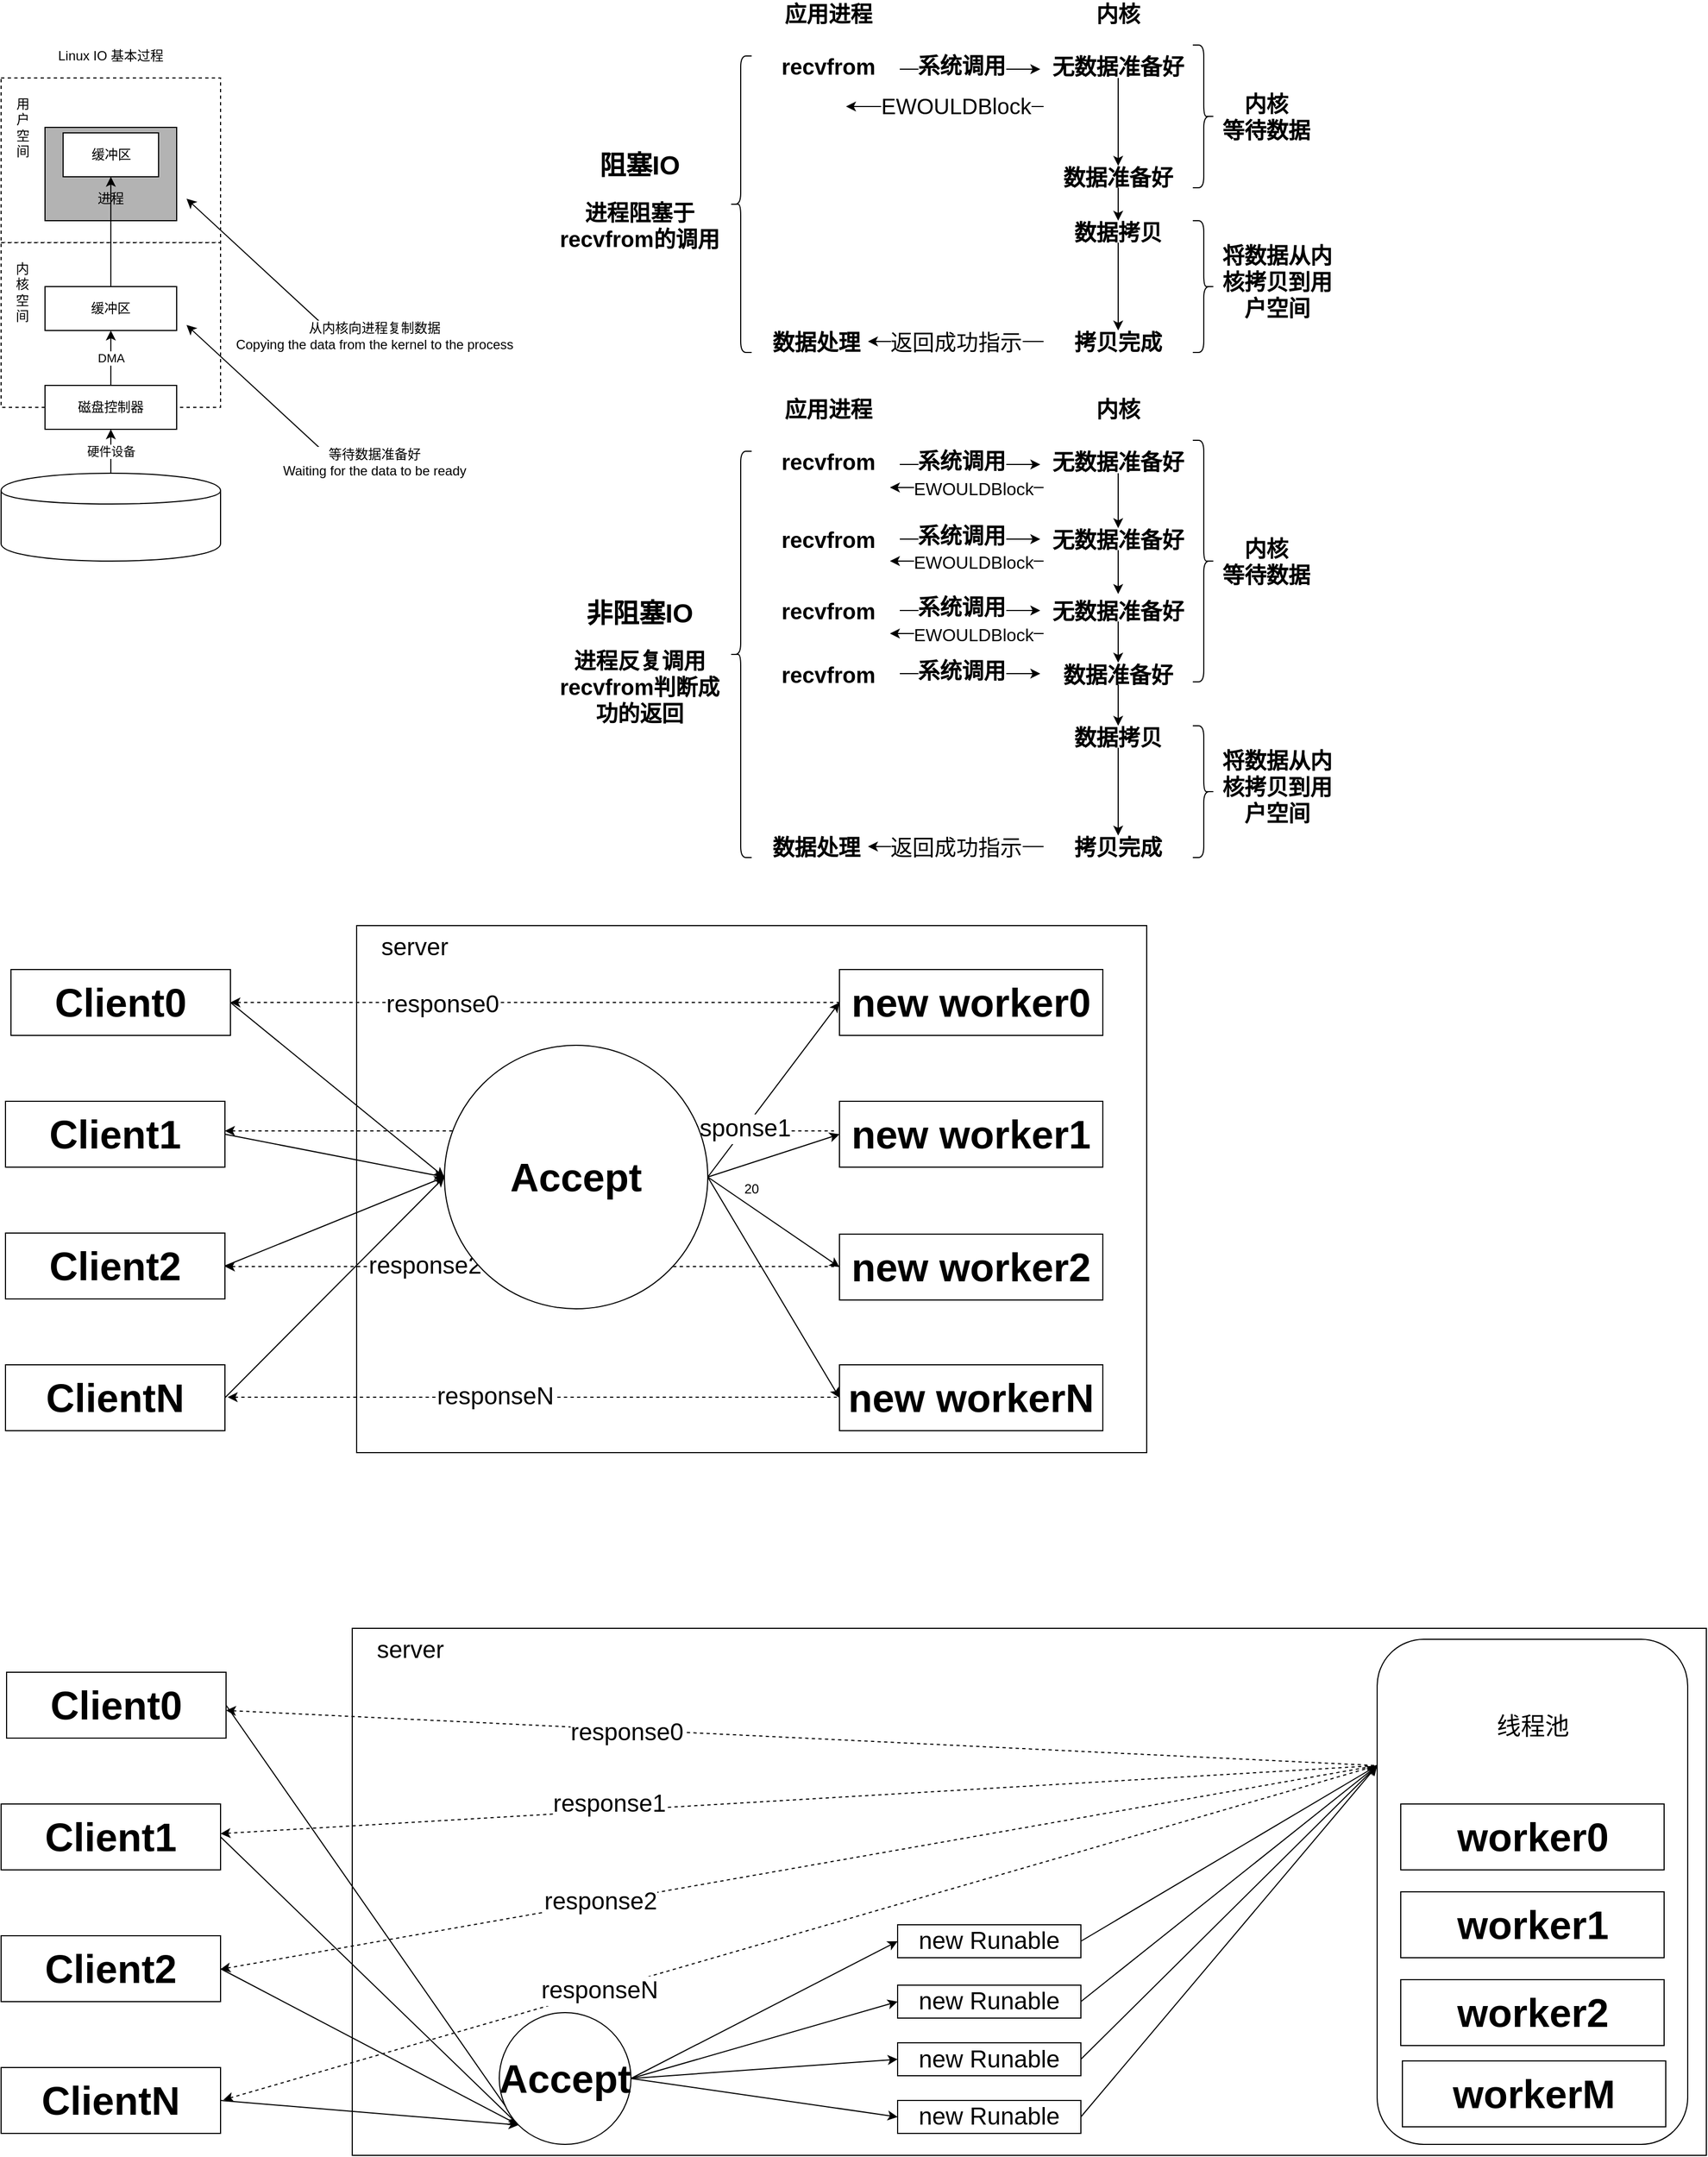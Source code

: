 <mxfile version="10.7.1" type="device"><diagram id="8HdPPavlg0hs8LvCiRic" name="Page-1"><mxGraphModel dx="1394" dy="825" grid="1" gridSize="10" guides="1" tooltips="1" connect="1" arrows="1" fold="1" page="1" pageScale="1" pageWidth="827" pageHeight="1169" math="0" shadow="0"><root><mxCell id="0"/><mxCell id="1" parent="0"/><mxCell id="49r0CECSuXp76zhXR61v-33" value="" style="rounded=0;whiteSpace=wrap;html=1;" parent="1" vertex="1"><mxGeometry x="360" y="1482" width="1234" height="480" as="geometry"/></mxCell><mxCell id="49r0CECSuXp76zhXR61v-57" value="" style="endArrow=none;html=1;fontSize=36;entryX=0;entryY=0.25;entryDx=0;entryDy=0;dashed=1;startArrow=classic;startFill=1;" parent="1" target="49r0CECSuXp76zhXR61v-60" edge="1"><mxGeometry width="50" height="50" relative="1" as="geometry"><mxPoint x="242.5" y="1911.5" as="sourcePoint"/><mxPoint x="797.5" y="1911.5" as="targetPoint"/></mxGeometry></mxCell><mxCell id="49r0CECSuXp76zhXR61v-58" value="responseN" style="text;html=1;resizable=0;points=[];align=center;verticalAlign=middle;labelBackgroundColor=#ffffff;fontSize=22;" parent="49r0CECSuXp76zhXR61v-57" vertex="1" connectable="0"><mxGeometry x="-0.122" y="2" relative="1" as="geometry"><mxPoint x="-119" y="36" as="offset"/></mxGeometry></mxCell><mxCell id="49r0CECSuXp76zhXR61v-60" value="" style="rounded=1;whiteSpace=wrap;html=1;fontSize=22;" parent="1" vertex="1"><mxGeometry x="1294" y="1492" width="283" height="460" as="geometry"/></mxCell><mxCell id="49r0CECSuXp76zhXR61v-6" value="20" style="rounded=0;whiteSpace=wrap;html=1;" parent="1" vertex="1"><mxGeometry x="364" y="842" width="720" height="480" as="geometry"/></mxCell><mxCell id="49r0CECSuXp76zhXR61v-26" value="" style="endArrow=none;html=1;fontSize=36;entryX=0;entryY=0.5;entryDx=0;entryDy=0;dashed=1;startArrow=classic;startFill=1;" parent="1" edge="1"><mxGeometry width="50" height="50" relative="1" as="geometry"><mxPoint x="244" y="1152.5" as="sourcePoint"/><mxPoint x="799" y="1152.5" as="targetPoint"/></mxGeometry></mxCell><mxCell id="49r0CECSuXp76zhXR61v-29" value="response2" style="text;html=1;resizable=0;points=[];align=center;verticalAlign=middle;labelBackgroundColor=#ffffff;fontSize=22;" parent="49r0CECSuXp76zhXR61v-26" vertex="1" connectable="0"><mxGeometry x="-0.344" y="2" relative="1" as="geometry"><mxPoint y="1" as="offset"/></mxGeometry></mxCell><mxCell id="49r0CECSuXp76zhXR61v-1" value="Client0" style="rounded=0;whiteSpace=wrap;html=1;fontSize=36;fontStyle=1" parent="1" vertex="1"><mxGeometry x="49" y="882" width="200" height="60" as="geometry"/></mxCell><mxCell id="49r0CECSuXp76zhXR61v-3" value="&lt;span style=&quot;font-size: 36px;&quot;&gt;Client1&lt;/span&gt;" style="rounded=0;whiteSpace=wrap;html=1;fontSize=36;fontStyle=1" parent="1" vertex="1"><mxGeometry x="44" y="1002" width="200" height="60" as="geometry"/></mxCell><mxCell id="49r0CECSuXp76zhXR61v-4" value="&lt;span style=&quot;font-size: 36px;&quot;&gt;Client2&lt;/span&gt;" style="rounded=0;whiteSpace=wrap;html=1;fontSize=36;fontStyle=1" parent="1" vertex="1"><mxGeometry x="44" y="1122" width="200" height="60" as="geometry"/></mxCell><mxCell id="49r0CECSuXp76zhXR61v-5" value="&lt;span style=&quot;font-size: 36px&quot;&gt;ClientN&lt;/span&gt;" style="rounded=0;whiteSpace=wrap;html=1;fontSize=36;fontStyle=1" parent="1" vertex="1"><mxGeometry x="44" y="1242" width="200" height="60" as="geometry"/></mxCell><mxCell id="49r0CECSuXp76zhXR61v-8" value="new worker0" style="rounded=0;whiteSpace=wrap;html=1;fontSize=36;fontStyle=1" parent="1" vertex="1"><mxGeometry x="804" y="882" width="240" height="60" as="geometry"/></mxCell><mxCell id="49r0CECSuXp76zhXR61v-12" value="" style="endArrow=classic;html=1;exitX=1;exitY=0.5;exitDx=0;exitDy=0;entryX=0;entryY=0.5;entryDx=0;entryDy=0;" parent="1" source="49r0CECSuXp76zhXR61v-1" target="49r0CECSuXp76zhXR61v-7" edge="1"><mxGeometry width="50" height="50" relative="1" as="geometry"><mxPoint x="214" y="967" as="sourcePoint"/><mxPoint x="313" y="1057" as="targetPoint"/></mxGeometry></mxCell><mxCell id="49r0CECSuXp76zhXR61v-13" value="" style="endArrow=classic;html=1;exitX=1;exitY=0.5;exitDx=0;exitDy=0;entryX=0;entryY=0.5;entryDx=0;entryDy=0;" parent="1" source="49r0CECSuXp76zhXR61v-3" target="49r0CECSuXp76zhXR61v-7" edge="1"><mxGeometry width="50" height="50" relative="1" as="geometry"><mxPoint x="174" y="977" as="sourcePoint"/><mxPoint x="323" y="1067" as="targetPoint"/></mxGeometry></mxCell><mxCell id="49r0CECSuXp76zhXR61v-14" value="" style="endArrow=classic;html=1;exitX=1;exitY=0.5;exitDx=0;exitDy=0;exitPerimeter=0;entryX=0;entryY=0.5;entryDx=0;entryDy=0;" parent="1" source="49r0CECSuXp76zhXR61v-4" target="49r0CECSuXp76zhXR61v-7" edge="1"><mxGeometry width="50" height="50" relative="1" as="geometry"><mxPoint x="184" y="1037" as="sourcePoint"/><mxPoint x="314" y="1057" as="targetPoint"/></mxGeometry></mxCell><mxCell id="49r0CECSuXp76zhXR61v-15" value="" style="endArrow=classic;html=1;exitX=1;exitY=0.5;exitDx=0;exitDy=0;entryX=0;entryY=0.5;entryDx=0;entryDy=0;" parent="1" source="49r0CECSuXp76zhXR61v-5" target="49r0CECSuXp76zhXR61v-7" edge="1"><mxGeometry width="50" height="50" relative="1" as="geometry"><mxPoint x="194" y="1097" as="sourcePoint"/><mxPoint x="324" y="1074" as="targetPoint"/></mxGeometry></mxCell><mxCell id="49r0CECSuXp76zhXR61v-16" value="new worker1" style="rounded=0;whiteSpace=wrap;html=1;fontSize=36;fontStyle=1" parent="1" vertex="1"><mxGeometry x="804" y="1002" width="240" height="60" as="geometry"/></mxCell><mxCell id="49r0CECSuXp76zhXR61v-17" value="new worker2" style="rounded=0;whiteSpace=wrap;html=1;fontSize=36;fontStyle=1" parent="1" vertex="1"><mxGeometry x="804" y="1123" width="240" height="60" as="geometry"/></mxCell><mxCell id="49r0CECSuXp76zhXR61v-18" value="new workerN" style="rounded=0;whiteSpace=wrap;html=1;fontSize=36;fontStyle=1" parent="1" vertex="1"><mxGeometry x="804" y="1242" width="240" height="60" as="geometry"/></mxCell><mxCell id="49r0CECSuXp76zhXR61v-19" value="" style="endArrow=classic;html=1;exitX=1;exitY=0.5;exitDx=0;exitDy=0;entryX=0;entryY=0.5;entryDx=0;entryDy=0;" parent="1" source="49r0CECSuXp76zhXR61v-7" target="49r0CECSuXp76zhXR61v-8" edge="1"><mxGeometry width="50" height="50" relative="1" as="geometry"><mxPoint x="259" y="922" as="sourcePoint"/><mxPoint x="454" y="1081" as="targetPoint"/></mxGeometry></mxCell><mxCell id="49r0CECSuXp76zhXR61v-20" value="" style="endArrow=classic;html=1;exitX=1;exitY=0.5;exitDx=0;exitDy=0;entryX=0;entryY=0.5;entryDx=0;entryDy=0;" parent="1" source="49r0CECSuXp76zhXR61v-7" target="49r0CECSuXp76zhXR61v-16" edge="1"><mxGeometry width="50" height="50" relative="1" as="geometry"><mxPoint x="694" y="1081" as="sourcePoint"/><mxPoint x="814" y="922" as="targetPoint"/></mxGeometry></mxCell><mxCell id="49r0CECSuXp76zhXR61v-21" value="" style="endArrow=classic;html=1;exitX=1;exitY=0.5;exitDx=0;exitDy=0;entryX=0;entryY=0.5;entryDx=0;entryDy=0;" parent="1" source="49r0CECSuXp76zhXR61v-7" target="49r0CECSuXp76zhXR61v-17" edge="1"><mxGeometry width="50" height="50" relative="1" as="geometry"><mxPoint x="694" y="1081" as="sourcePoint"/><mxPoint x="814" y="1017" as="targetPoint"/></mxGeometry></mxCell><mxCell id="49r0CECSuXp76zhXR61v-22" value="" style="endArrow=classic;html=1;entryX=0;entryY=0.5;entryDx=0;entryDy=0;" parent="1" target="49r0CECSuXp76zhXR61v-18" edge="1"><mxGeometry width="50" height="50" relative="1" as="geometry"><mxPoint x="684" y="1071" as="sourcePoint"/><mxPoint x="814" y="1127" as="targetPoint"/></mxGeometry></mxCell><mxCell id="49r0CECSuXp76zhXR61v-24" value="" style="endArrow=none;html=1;fontSize=36;entryX=0;entryY=0.5;entryDx=0;entryDy=0;dashed=1;startArrow=classic;startFill=1;" parent="1" source="49r0CECSuXp76zhXR61v-1" target="49r0CECSuXp76zhXR61v-8" edge="1"><mxGeometry width="50" height="50" relative="1" as="geometry"><mxPoint x="494" y="912" as="sourcePoint"/><mxPoint x="544" y="862" as="targetPoint"/></mxGeometry></mxCell><mxCell id="49r0CECSuXp76zhXR61v-31" value="response0&lt;br&gt;" style="text;html=1;resizable=0;points=[];align=center;verticalAlign=middle;labelBackgroundColor=#ffffff;fontSize=22;" parent="49r0CECSuXp76zhXR61v-24" vertex="1" connectable="0"><mxGeometry x="-0.304" y="-2" relative="1" as="geometry"><mxPoint as="offset"/></mxGeometry></mxCell><mxCell id="49r0CECSuXp76zhXR61v-25" value="" style="endArrow=none;html=1;fontSize=36;entryX=0;entryY=0.5;entryDx=0;entryDy=0;dashed=1;startArrow=classic;startFill=1;" parent="1" edge="1"><mxGeometry width="50" height="50" relative="1" as="geometry"><mxPoint x="244" y="1029" as="sourcePoint"/><mxPoint x="799" y="1029" as="targetPoint"/></mxGeometry></mxCell><mxCell id="49r0CECSuXp76zhXR61v-30" value="response1" style="text;html=1;resizable=0;points=[];align=center;verticalAlign=middle;labelBackgroundColor=#ffffff;fontSize=22;" parent="49r0CECSuXp76zhXR61v-25" vertex="1" connectable="0"><mxGeometry x="0.672" y="2" relative="1" as="geometry"><mxPoint as="offset"/></mxGeometry></mxCell><mxCell id="49r0CECSuXp76zhXR61v-7" value="Accept" style="ellipse;whiteSpace=wrap;html=1;aspect=fixed;fontSize=36;fontStyle=1" parent="1" vertex="1"><mxGeometry x="444" y="951" width="240" height="240" as="geometry"/></mxCell><mxCell id="49r0CECSuXp76zhXR61v-27" value="" style="endArrow=none;html=1;fontSize=36;entryX=0;entryY=0.5;entryDx=0;entryDy=0;dashed=1;startArrow=classic;startFill=1;" parent="1" edge="1"><mxGeometry width="50" height="50" relative="1" as="geometry"><mxPoint x="246.5" y="1271.5" as="sourcePoint"/><mxPoint x="801.5" y="1271.5" as="targetPoint"/></mxGeometry></mxCell><mxCell id="49r0CECSuXp76zhXR61v-28" value="responseN" style="text;html=1;resizable=0;points=[];align=center;verticalAlign=middle;labelBackgroundColor=#ffffff;fontSize=22;" parent="49r0CECSuXp76zhXR61v-27" vertex="1" connectable="0"><mxGeometry x="-0.122" y="2" relative="1" as="geometry"><mxPoint y="1" as="offset"/></mxGeometry></mxCell><mxCell id="49r0CECSuXp76zhXR61v-32" value="server" style="text;html=1;strokeColor=none;fillColor=none;align=center;verticalAlign=middle;whiteSpace=wrap;rounded=0;fontSize=22;" parent="1" vertex="1"><mxGeometry x="367" y="852" width="100" height="20" as="geometry"/></mxCell><mxCell id="49r0CECSuXp76zhXR61v-34" value="" style="endArrow=none;html=1;fontSize=36;entryX=0;entryY=0.25;entryDx=0;entryDy=0;dashed=1;startArrow=classic;startFill=1;" parent="1" target="49r0CECSuXp76zhXR61v-60" edge="1"><mxGeometry width="50" height="50" relative="1" as="geometry"><mxPoint x="240" y="1792.5" as="sourcePoint"/><mxPoint x="795" y="1792.5" as="targetPoint"/></mxGeometry></mxCell><mxCell id="49r0CECSuXp76zhXR61v-35" value="response2" style="text;html=1;resizable=0;points=[];align=center;verticalAlign=middle;labelBackgroundColor=#ffffff;fontSize=22;" parent="49r0CECSuXp76zhXR61v-34" vertex="1" connectable="0"><mxGeometry x="-0.344" y="2" relative="1" as="geometry"><mxPoint y="1" as="offset"/></mxGeometry></mxCell><mxCell id="49r0CECSuXp76zhXR61v-36" value="Client0" style="rounded=0;whiteSpace=wrap;html=1;fontSize=36;fontStyle=1" parent="1" vertex="1"><mxGeometry x="45" y="1522" width="200" height="60" as="geometry"/></mxCell><mxCell id="49r0CECSuXp76zhXR61v-37" value="&lt;span style=&quot;font-size: 36px;&quot;&gt;Client1&lt;/span&gt;" style="rounded=0;whiteSpace=wrap;html=1;fontSize=36;fontStyle=1" parent="1" vertex="1"><mxGeometry x="40" y="1642" width="200" height="60" as="geometry"/></mxCell><mxCell id="49r0CECSuXp76zhXR61v-38" value="&lt;span style=&quot;font-size: 36px;&quot;&gt;Client2&lt;/span&gt;" style="rounded=0;whiteSpace=wrap;html=1;fontSize=36;fontStyle=1" parent="1" vertex="1"><mxGeometry x="40" y="1762" width="200" height="60" as="geometry"/></mxCell><mxCell id="49r0CECSuXp76zhXR61v-39" value="&lt;span style=&quot;font-size: 36px&quot;&gt;ClientN&lt;/span&gt;" style="rounded=0;whiteSpace=wrap;html=1;fontSize=36;fontStyle=1" parent="1" vertex="1"><mxGeometry x="40" y="1882" width="200" height="60" as="geometry"/></mxCell><mxCell id="49r0CECSuXp76zhXR61v-40" value="worker0" style="rounded=0;whiteSpace=wrap;html=1;fontSize=36;fontStyle=1" parent="1" vertex="1"><mxGeometry x="1315.5" y="1642" width="240" height="60" as="geometry"/></mxCell><mxCell id="49r0CECSuXp76zhXR61v-41" value="" style="endArrow=classic;html=1;exitX=1;exitY=0.5;exitDx=0;exitDy=0;entryX=0;entryY=1;entryDx=0;entryDy=0;" parent="1" source="49r0CECSuXp76zhXR61v-36" target="49r0CECSuXp76zhXR61v-56" edge="1"><mxGeometry width="50" height="50" relative="1" as="geometry"><mxPoint x="210" y="1607" as="sourcePoint"/><mxPoint x="309" y="1697" as="targetPoint"/></mxGeometry></mxCell><mxCell id="49r0CECSuXp76zhXR61v-42" value="" style="endArrow=classic;html=1;exitX=1;exitY=0.5;exitDx=0;exitDy=0;entryX=0;entryY=1;entryDx=0;entryDy=0;" parent="1" source="49r0CECSuXp76zhXR61v-37" target="49r0CECSuXp76zhXR61v-56" edge="1"><mxGeometry width="50" height="50" relative="1" as="geometry"><mxPoint x="170" y="1617" as="sourcePoint"/><mxPoint x="319" y="1707" as="targetPoint"/></mxGeometry></mxCell><mxCell id="49r0CECSuXp76zhXR61v-43" value="" style="endArrow=classic;html=1;exitX=1;exitY=0.5;exitDx=0;exitDy=0;exitPerimeter=0;entryX=0;entryY=1;entryDx=0;entryDy=0;" parent="1" source="49r0CECSuXp76zhXR61v-38" target="49r0CECSuXp76zhXR61v-56" edge="1"><mxGeometry width="50" height="50" relative="1" as="geometry"><mxPoint x="180" y="1677" as="sourcePoint"/><mxPoint x="310" y="1697" as="targetPoint"/></mxGeometry></mxCell><mxCell id="49r0CECSuXp76zhXR61v-44" value="" style="endArrow=classic;html=1;exitX=1;exitY=0.5;exitDx=0;exitDy=0;entryX=0;entryY=1;entryDx=0;entryDy=0;" parent="1" source="49r0CECSuXp76zhXR61v-39" target="49r0CECSuXp76zhXR61v-56" edge="1"><mxGeometry width="50" height="50" relative="1" as="geometry"><mxPoint x="190" y="1737" as="sourcePoint"/><mxPoint x="320" y="1714" as="targetPoint"/></mxGeometry></mxCell><mxCell id="49r0CECSuXp76zhXR61v-45" value="worker1" style="rounded=0;whiteSpace=wrap;html=1;fontSize=36;fontStyle=1" parent="1" vertex="1"><mxGeometry x="1315.5" y="1722" width="240" height="60" as="geometry"/></mxCell><mxCell id="49r0CECSuXp76zhXR61v-46" value="worker2" style="rounded=0;whiteSpace=wrap;html=1;fontSize=36;fontStyle=1" parent="1" vertex="1"><mxGeometry x="1315.5" y="1802" width="240" height="60" as="geometry"/></mxCell><mxCell id="49r0CECSuXp76zhXR61v-47" value="workerM" style="rounded=0;whiteSpace=wrap;html=1;fontSize=36;fontStyle=1" parent="1" vertex="1"><mxGeometry x="1317" y="1876" width="240" height="60" as="geometry"/></mxCell><mxCell id="49r0CECSuXp76zhXR61v-48" value="" style="endArrow=classic;html=1;exitX=1;exitY=0.5;exitDx=0;exitDy=0;entryX=0;entryY=0.5;entryDx=0;entryDy=0;" parent="1" source="49r0CECSuXp76zhXR61v-56" target="49r0CECSuXp76zhXR61v-61" edge="1"><mxGeometry width="50" height="50" relative="1" as="geometry"><mxPoint x="255" y="1562" as="sourcePoint"/><mxPoint x="854" y="1772" as="targetPoint"/></mxGeometry></mxCell><mxCell id="49r0CECSuXp76zhXR61v-49" value="" style="endArrow=classic;html=1;exitX=1;exitY=0.5;exitDx=0;exitDy=0;entryX=0;entryY=0.5;entryDx=0;entryDy=0;" parent="1" source="49r0CECSuXp76zhXR61v-56" target="49r0CECSuXp76zhXR61v-62" edge="1"><mxGeometry width="50" height="50" relative="1" as="geometry"><mxPoint x="690" y="1721" as="sourcePoint"/><mxPoint x="854" y="1822" as="targetPoint"/></mxGeometry></mxCell><mxCell id="49r0CECSuXp76zhXR61v-50" value="" style="endArrow=classic;html=1;exitX=1;exitY=0.5;exitDx=0;exitDy=0;entryX=0;entryY=0.5;entryDx=0;entryDy=0;" parent="1" source="49r0CECSuXp76zhXR61v-56" target="49r0CECSuXp76zhXR61v-63" edge="1"><mxGeometry width="50" height="50" relative="1" as="geometry"><mxPoint x="690" y="1721" as="sourcePoint"/><mxPoint x="810" y="1657" as="targetPoint"/></mxGeometry></mxCell><mxCell id="49r0CECSuXp76zhXR61v-51" value="" style="endArrow=classic;html=1;entryX=0;entryY=0.5;entryDx=0;entryDy=0;exitX=1;exitY=0.5;exitDx=0;exitDy=0;" parent="1" source="49r0CECSuXp76zhXR61v-56" target="49r0CECSuXp76zhXR61v-64" edge="1"><mxGeometry width="50" height="50" relative="1" as="geometry"><mxPoint x="680" y="1711" as="sourcePoint"/><mxPoint x="810" y="1767" as="targetPoint"/></mxGeometry></mxCell><mxCell id="49r0CECSuXp76zhXR61v-52" value="" style="endArrow=none;html=1;fontSize=36;entryX=0;entryY=0.25;entryDx=0;entryDy=0;dashed=1;startArrow=classic;startFill=1;" parent="1" source="49r0CECSuXp76zhXR61v-36" target="49r0CECSuXp76zhXR61v-60" edge="1"><mxGeometry width="50" height="50" relative="1" as="geometry"><mxPoint x="490" y="1552" as="sourcePoint"/><mxPoint x="540" y="1502" as="targetPoint"/></mxGeometry></mxCell><mxCell id="49r0CECSuXp76zhXR61v-53" value="response0&lt;br&gt;" style="text;html=1;resizable=0;points=[];align=center;verticalAlign=middle;labelBackgroundColor=#ffffff;fontSize=22;" parent="49r0CECSuXp76zhXR61v-52" vertex="1" connectable="0"><mxGeometry x="-0.304" y="-2" relative="1" as="geometry"><mxPoint as="offset"/></mxGeometry></mxCell><mxCell id="49r0CECSuXp76zhXR61v-54" value="" style="endArrow=none;html=1;fontSize=36;entryX=0;entryY=0.25;entryDx=0;entryDy=0;dashed=1;startArrow=classic;startFill=1;" parent="1" target="49r0CECSuXp76zhXR61v-60" edge="1"><mxGeometry width="50" height="50" relative="1" as="geometry"><mxPoint x="240" y="1669" as="sourcePoint"/><mxPoint x="795" y="1669" as="targetPoint"/></mxGeometry></mxCell><mxCell id="49r0CECSuXp76zhXR61v-55" value="response1" style="text;html=1;resizable=0;points=[];align=center;verticalAlign=middle;labelBackgroundColor=#ffffff;fontSize=22;" parent="49r0CECSuXp76zhXR61v-54" vertex="1" connectable="0"><mxGeometry x="0.672" y="2" relative="1" as="geometry"><mxPoint x="-527.5" y="27" as="offset"/></mxGeometry></mxCell><mxCell id="49r0CECSuXp76zhXR61v-56" value="Accept" style="ellipse;whiteSpace=wrap;html=1;aspect=fixed;fontSize=36;fontStyle=1" parent="1" vertex="1"><mxGeometry x="494" y="1832" width="120" height="120" as="geometry"/></mxCell><mxCell id="49r0CECSuXp76zhXR61v-59" value="server" style="text;html=1;strokeColor=none;fillColor=none;align=center;verticalAlign=middle;whiteSpace=wrap;rounded=0;fontSize=22;" parent="1" vertex="1"><mxGeometry x="363" y="1492" width="100" height="20" as="geometry"/></mxCell><mxCell id="49r0CECSuXp76zhXR61v-61" value="new Runable" style="rounded=0;whiteSpace=wrap;html=1;fontSize=22;" parent="1" vertex="1"><mxGeometry x="857" y="1752" width="167" height="30" as="geometry"/></mxCell><mxCell id="49r0CECSuXp76zhXR61v-62" value="new Runable" style="rounded=0;whiteSpace=wrap;html=1;fontSize=22;" parent="1" vertex="1"><mxGeometry x="857" y="1807" width="167" height="30" as="geometry"/></mxCell><mxCell id="49r0CECSuXp76zhXR61v-63" value="new Runable" style="rounded=0;whiteSpace=wrap;html=1;fontSize=22;" parent="1" vertex="1"><mxGeometry x="857" y="1859.5" width="167" height="30" as="geometry"/></mxCell><mxCell id="49r0CECSuXp76zhXR61v-64" value="new Runable" style="rounded=0;whiteSpace=wrap;html=1;fontSize=22;" parent="1" vertex="1"><mxGeometry x="857" y="1912" width="167" height="30" as="geometry"/></mxCell><mxCell id="49r0CECSuXp76zhXR61v-67" value="" style="endArrow=classic;html=1;exitX=1;exitY=0.5;exitDx=0;exitDy=0;entryX=0;entryY=0.25;entryDx=0;entryDy=0;" parent="1" source="49r0CECSuXp76zhXR61v-61" target="49r0CECSuXp76zhXR61v-60" edge="1"><mxGeometry width="50" height="50" relative="1" as="geometry"><mxPoint x="624" y="1902" as="sourcePoint"/><mxPoint x="867" y="1777" as="targetPoint"/></mxGeometry></mxCell><mxCell id="49r0CECSuXp76zhXR61v-68" value="" style="endArrow=classic;html=1;exitX=1;exitY=0.5;exitDx=0;exitDy=0;entryX=0;entryY=0.25;entryDx=0;entryDy=0;" parent="1" source="49r0CECSuXp76zhXR61v-62" target="49r0CECSuXp76zhXR61v-60" edge="1"><mxGeometry width="50" height="50" relative="1" as="geometry"><mxPoint x="1034" y="1777" as="sourcePoint"/><mxPoint x="1304" y="1617" as="targetPoint"/></mxGeometry></mxCell><mxCell id="49r0CECSuXp76zhXR61v-69" value="" style="endArrow=classic;html=1;exitX=1;exitY=0.5;exitDx=0;exitDy=0;entryX=0;entryY=0.25;entryDx=0;entryDy=0;" parent="1" source="49r0CECSuXp76zhXR61v-63" target="49r0CECSuXp76zhXR61v-60" edge="1"><mxGeometry width="50" height="50" relative="1" as="geometry"><mxPoint x="1044" y="1787" as="sourcePoint"/><mxPoint x="1314" y="1627" as="targetPoint"/></mxGeometry></mxCell><mxCell id="49r0CECSuXp76zhXR61v-70" value="" style="endArrow=classic;html=1;exitX=1;exitY=0.5;exitDx=0;exitDy=0;entryX=0;entryY=0.25;entryDx=0;entryDy=0;" parent="1" source="49r0CECSuXp76zhXR61v-64" target="49r0CECSuXp76zhXR61v-60" edge="1"><mxGeometry width="50" height="50" relative="1" as="geometry"><mxPoint x="1054" y="1797" as="sourcePoint"/><mxPoint x="1324" y="1637" as="targetPoint"/></mxGeometry></mxCell><mxCell id="49r0CECSuXp76zhXR61v-71" value="线程池" style="text;html=1;strokeColor=none;fillColor=none;align=center;verticalAlign=middle;whiteSpace=wrap;rounded=0;fontSize=22;" parent="1" vertex="1"><mxGeometry x="1385.5" y="1562" width="100" height="20" as="geometry"/></mxCell><mxCell id="rqfeZW-91_2S5oVqUasR-24" value="" style="group" parent="1" vertex="1" connectable="0"><mxGeometry x="40" y="40" width="299" height="470" as="geometry"/></mxCell><mxCell id="rqfeZW-91_2S5oVqUasR-9" value="" style="rounded=0;whiteSpace=wrap;html=1;dashed=1;" parent="rqfeZW-91_2S5oVqUasR-24" vertex="1"><mxGeometry y="30" width="200" height="150" as="geometry"/></mxCell><mxCell id="rqfeZW-91_2S5oVqUasR-16" value="&lt;br&gt;&lt;br&gt;&lt;br&gt;进程&lt;br&gt;" style="rounded=0;whiteSpace=wrap;html=1;fillColor=#B3B3B3;" parent="rqfeZW-91_2S5oVqUasR-24" vertex="1"><mxGeometry x="40" y="75" width="120" height="85" as="geometry"/></mxCell><mxCell id="rqfeZW-91_2S5oVqUasR-2" value="" style="rounded=0;whiteSpace=wrap;html=1;dashed=1;" parent="rqfeZW-91_2S5oVqUasR-24" vertex="1"><mxGeometry y="180" width="200" height="150" as="geometry"/></mxCell><mxCell id="rqfeZW-91_2S5oVqUasR-3" value="" style="shape=cylinder;whiteSpace=wrap;html=1;boundedLbl=1;backgroundOutline=1;" parent="rqfeZW-91_2S5oVqUasR-24" vertex="1"><mxGeometry y="390" width="200" height="80" as="geometry"/></mxCell><mxCell id="rqfeZW-91_2S5oVqUasR-4" value="磁盘控制器" style="rounded=0;whiteSpace=wrap;html=1;" parent="rqfeZW-91_2S5oVqUasR-24" vertex="1"><mxGeometry x="40" y="310" width="120" height="40" as="geometry"/></mxCell><mxCell id="rqfeZW-91_2S5oVqUasR-5" value="硬件设备" style="edgeStyle=orthogonalEdgeStyle;rounded=0;orthogonalLoop=1;jettySize=auto;html=1;exitX=0.5;exitY=0;exitDx=0;exitDy=0;entryX=0.5;entryY=1;entryDx=0;entryDy=0;" parent="rqfeZW-91_2S5oVqUasR-24" source="rqfeZW-91_2S5oVqUasR-3" target="rqfeZW-91_2S5oVqUasR-4" edge="1"><mxGeometry relative="1" as="geometry"/></mxCell><mxCell id="rqfeZW-91_2S5oVqUasR-6" value="用户空间" style="text;html=1;strokeColor=none;fillColor=none;align=center;verticalAlign=middle;whiteSpace=wrap;rounded=0;dashed=1;" parent="rqfeZW-91_2S5oVqUasR-24" vertex="1"><mxGeometry x="9" y="40" width="22" height="70" as="geometry"/></mxCell><mxCell id="rqfeZW-91_2S5oVqUasR-7" value="缓冲区" style="rounded=0;whiteSpace=wrap;html=1;" parent="rqfeZW-91_2S5oVqUasR-24" vertex="1"><mxGeometry x="40" y="220" width="120" height="40" as="geometry"/></mxCell><mxCell id="rqfeZW-91_2S5oVqUasR-8" value="DMA" style="edgeStyle=orthogonalEdgeStyle;rounded=0;orthogonalLoop=1;jettySize=auto;html=1;exitX=0.5;exitY=0;exitDx=0;exitDy=0;entryX=0.5;entryY=1;entryDx=0;entryDy=0;" parent="rqfeZW-91_2S5oVqUasR-24" source="rqfeZW-91_2S5oVqUasR-4" target="rqfeZW-91_2S5oVqUasR-7" edge="1"><mxGeometry relative="1" as="geometry"/></mxCell><mxCell id="rqfeZW-91_2S5oVqUasR-10" value="内核空间" style="text;html=1;strokeColor=none;fillColor=none;align=center;verticalAlign=middle;whiteSpace=wrap;rounded=0;dashed=1;" parent="rqfeZW-91_2S5oVqUasR-24" vertex="1"><mxGeometry x="9" y="190" width="21" height="70" as="geometry"/></mxCell><mxCell id="rqfeZW-91_2S5oVqUasR-15" value="缓冲区" style="rounded=0;whiteSpace=wrap;html=1;" parent="rqfeZW-91_2S5oVqUasR-24" vertex="1"><mxGeometry x="56.5" y="80" width="87" height="40" as="geometry"/></mxCell><mxCell id="rqfeZW-91_2S5oVqUasR-17" style="edgeStyle=orthogonalEdgeStyle;rounded=0;orthogonalLoop=1;jettySize=auto;html=1;exitX=0.5;exitY=0;exitDx=0;exitDy=0;entryX=0.5;entryY=1;entryDx=0;entryDy=0;" parent="rqfeZW-91_2S5oVqUasR-24" source="rqfeZW-91_2S5oVqUasR-7" target="rqfeZW-91_2S5oVqUasR-15" edge="1"><mxGeometry relative="1" as="geometry"/></mxCell><mxCell id="rqfeZW-91_2S5oVqUasR-18" value="" style="endArrow=classic;html=1;" parent="rqfeZW-91_2S5oVqUasR-24" edge="1"><mxGeometry width="50" height="50" relative="1" as="geometry"><mxPoint x="299" y="375" as="sourcePoint"/><mxPoint x="169" y="255" as="targetPoint"/></mxGeometry></mxCell><mxCell id="rqfeZW-91_2S5oVqUasR-19" value="等待数据准备好&lt;br&gt;Waiting for the data to be ready&lt;br&gt;" style="text;html=1;resizable=0;points=[];align=center;verticalAlign=middle;labelBackgroundColor=#ffffff;" parent="rqfeZW-91_2S5oVqUasR-18" vertex="1" connectable="0"><mxGeometry x="-0.287" y="1" relative="1" as="geometry"><mxPoint x="88" y="47" as="offset"/></mxGeometry></mxCell><mxCell id="rqfeZW-91_2S5oVqUasR-20" value="" style="endArrow=classic;html=1;" parent="rqfeZW-91_2S5oVqUasR-24" edge="1"><mxGeometry width="50" height="50" relative="1" as="geometry"><mxPoint x="299" y="260" as="sourcePoint"/><mxPoint x="169" y="140" as="targetPoint"/></mxGeometry></mxCell><mxCell id="rqfeZW-91_2S5oVqUasR-21" value="从内核向进程复制数据&lt;br&gt;Copying the data from the kernel to the process&lt;br&gt;" style="text;html=1;resizable=0;points=[];align=center;verticalAlign=middle;labelBackgroundColor=#ffffff;" parent="rqfeZW-91_2S5oVqUasR-20" vertex="1" connectable="0"><mxGeometry x="-0.287" y="1" relative="1" as="geometry"><mxPoint x="88" y="47" as="offset"/></mxGeometry></mxCell><mxCell id="rqfeZW-91_2S5oVqUasR-22" value="Linux IO 基本过程" style="text;html=1;strokeColor=none;fillColor=none;align=center;verticalAlign=middle;whiteSpace=wrap;rounded=0;" parent="rqfeZW-91_2S5oVqUasR-24" vertex="1"><mxGeometry width="200" height="20" as="geometry"/></mxCell><mxCell id="xxSdvGy7nEsDnACQiHbY-1" value="&lt;h1&gt;阻塞IO&lt;/h1&gt;&lt;p&gt;&lt;font size=&quot;1&quot;&gt;&lt;b style=&quot;font-size: 20px&quot;&gt;进程阻塞于recvfrom的调用&lt;/b&gt;&lt;/font&gt;&lt;/p&gt;" style="text;html=1;strokeColor=none;fillColor=none;spacing=5;spacingTop=-20;whiteSpace=wrap;overflow=hidden;rounded=0;align=center;" vertex="1" parent="1"><mxGeometry x="540" y="130" width="164" height="100" as="geometry"/></mxCell><mxCell id="xxSdvGy7nEsDnACQiHbY-2" value="" style="shape=curlyBracket;whiteSpace=wrap;html=1;rounded=1;align=center;" vertex="1" parent="1"><mxGeometry x="704" y="50" width="20" height="270" as="geometry"/></mxCell><mxCell id="xxSdvGy7nEsDnACQiHbY-6" value="" style="edgeStyle=orthogonalEdgeStyle;rounded=0;orthogonalLoop=1;jettySize=auto;html=1;fontSize=20;exitX=0.992;exitY=0.886;exitDx=0;exitDy=0;exitPerimeter=0;entryX=-0.022;entryY=0.886;entryDx=0;entryDy=0;entryPerimeter=0;" edge="1" parent="1" source="xxSdvGy7nEsDnACQiHbY-3" target="xxSdvGy7nEsDnACQiHbY-11"><mxGeometry relative="1" as="geometry"><mxPoint x="990" y="60" as="targetPoint"/></mxGeometry></mxCell><mxCell id="xxSdvGy7nEsDnACQiHbY-8" value="&lt;b&gt;系统调用&lt;/b&gt;" style="text;html=1;resizable=0;points=[];align=center;verticalAlign=middle;labelBackgroundColor=#ffffff;fontSize=20;" vertex="1" connectable="0" parent="xxSdvGy7nEsDnACQiHbY-6"><mxGeometry x="-0.136" y="4" relative="1" as="geometry"><mxPoint as="offset"/></mxGeometry></mxCell><mxCell id="xxSdvGy7nEsDnACQiHbY-3" value="应用进程&lt;br&gt;&lt;br&gt;recvfrom" style="text;html=1;strokeColor=none;fillColor=none;align=center;verticalAlign=middle;whiteSpace=wrap;rounded=0;fontStyle=1;fontSize=20;" vertex="1" parent="1"><mxGeometry x="728" width="132" height="70" as="geometry"/></mxCell><mxCell id="xxSdvGy7nEsDnACQiHbY-7" style="edgeStyle=orthogonalEdgeStyle;rounded=0;orthogonalLoop=1;jettySize=auto;html=1;exitX=0.5;exitY=1;exitDx=0;exitDy=0;fontSize=20;" edge="1" parent="1"><mxGeometry relative="1" as="geometry"><mxPoint x="1008" y="70" as="sourcePoint"/><mxPoint x="1008" y="70" as="targetPoint"/></mxGeometry></mxCell><mxCell id="xxSdvGy7nEsDnACQiHbY-13" value="" style="edgeStyle=orthogonalEdgeStyle;rounded=0;orthogonalLoop=1;jettySize=auto;html=1;fontSize=20;" edge="1" parent="1" source="xxSdvGy7nEsDnACQiHbY-11" target="xxSdvGy7nEsDnACQiHbY-12"><mxGeometry relative="1" as="geometry"/></mxCell><mxCell id="xxSdvGy7nEsDnACQiHbY-11" value="内核&lt;br&gt;&lt;br&gt;无数据准备好&lt;br&gt;" style="text;html=1;strokeColor=none;fillColor=none;align=center;verticalAlign=middle;whiteSpace=wrap;rounded=0;fontStyle=1;fontSize=20;" vertex="1" parent="1"><mxGeometry x="990" width="136" height="70" as="geometry"/></mxCell><mxCell id="xxSdvGy7nEsDnACQiHbY-15" value="" style="edgeStyle=orthogonalEdgeStyle;rounded=0;orthogonalLoop=1;jettySize=auto;html=1;fontSize=20;" edge="1" parent="1" source="xxSdvGy7nEsDnACQiHbY-12" target="xxSdvGy7nEsDnACQiHbY-14"><mxGeometry relative="1" as="geometry"/></mxCell><mxCell id="xxSdvGy7nEsDnACQiHbY-12" value="数据准备好&lt;br&gt;" style="text;html=1;strokeColor=none;fillColor=none;align=center;verticalAlign=middle;whiteSpace=wrap;rounded=0;fontStyle=1;fontSize=20;" vertex="1" parent="1"><mxGeometry x="990" y="150" width="136" height="20" as="geometry"/></mxCell><mxCell id="xxSdvGy7nEsDnACQiHbY-17" value="" style="edgeStyle=orthogonalEdgeStyle;rounded=0;orthogonalLoop=1;jettySize=auto;html=1;fontSize=20;" edge="1" parent="1" source="xxSdvGy7nEsDnACQiHbY-14" target="xxSdvGy7nEsDnACQiHbY-16"><mxGeometry relative="1" as="geometry"/></mxCell><mxCell id="xxSdvGy7nEsDnACQiHbY-14" value="数据拷贝" style="text;html=1;strokeColor=none;fillColor=none;align=center;verticalAlign=middle;whiteSpace=wrap;rounded=0;fontStyle=1;fontSize=20;" vertex="1" parent="1"><mxGeometry x="990" y="200" width="136" height="20" as="geometry"/></mxCell><mxCell id="xxSdvGy7nEsDnACQiHbY-23" value="返回成功指示" style="edgeStyle=orthogonalEdgeStyle;rounded=0;orthogonalLoop=1;jettySize=auto;html=1;fontSize=20;" edge="1" parent="1" source="xxSdvGy7nEsDnACQiHbY-16" target="xxSdvGy7nEsDnACQiHbY-22"><mxGeometry relative="1" as="geometry"/></mxCell><mxCell id="xxSdvGy7nEsDnACQiHbY-16" value="拷贝完成" style="text;html=1;strokeColor=none;fillColor=none;align=center;verticalAlign=middle;whiteSpace=wrap;rounded=0;fontStyle=1;fontSize=20;" vertex="1" parent="1"><mxGeometry x="990" y="300" width="136" height="20" as="geometry"/></mxCell><mxCell id="xxSdvGy7nEsDnACQiHbY-22" value="数据处理" style="text;html=1;strokeColor=none;fillColor=none;align=center;verticalAlign=middle;whiteSpace=wrap;rounded=0;fontStyle=1;fontSize=20;" vertex="1" parent="1"><mxGeometry x="736" y="300" width="94" height="20" as="geometry"/></mxCell><mxCell id="xxSdvGy7nEsDnACQiHbY-18" value="" style="shape=curlyBracket;whiteSpace=wrap;html=1;rounded=1;align=center;direction=west;" vertex="1" parent="1"><mxGeometry x="1126" y="40" width="20" height="130" as="geometry"/></mxCell><mxCell id="xxSdvGy7nEsDnACQiHbY-19" value="内核&lt;br&gt;等待数据&lt;br&gt;" style="text;html=1;strokeColor=none;fillColor=none;align=center;verticalAlign=middle;whiteSpace=wrap;rounded=0;fontStyle=1;fontSize=20;" vertex="1" parent="1"><mxGeometry x="1146" y="95" width="94" height="20" as="geometry"/></mxCell><mxCell id="xxSdvGy7nEsDnACQiHbY-20" value="" style="shape=curlyBracket;whiteSpace=wrap;html=1;rounded=1;align=center;direction=west;" vertex="1" parent="1"><mxGeometry x="1126" y="200" width="20" height="120" as="geometry"/></mxCell><mxCell id="xxSdvGy7nEsDnACQiHbY-21" value="将数据从内核拷贝到用户空间&lt;br&gt;" style="text;html=1;strokeColor=none;fillColor=none;align=center;verticalAlign=middle;whiteSpace=wrap;rounded=0;fontStyle=1;fontSize=20;" vertex="1" parent="1"><mxGeometry x="1146" y="245" width="114" height="20" as="geometry"/></mxCell><mxCell id="xxSdvGy7nEsDnACQiHbY-24" value="&lt;h1&gt;非阻塞IO&lt;/h1&gt;&lt;p&gt;&lt;font size=&quot;1&quot;&gt;&lt;b style=&quot;font-size: 20px&quot;&gt;进程反复调用recvfrom判断成功的返回&lt;/b&gt;&lt;/font&gt;&lt;/p&gt;" style="text;html=1;strokeColor=none;fillColor=none;spacing=5;spacingTop=-20;whiteSpace=wrap;overflow=hidden;rounded=0;align=center;" vertex="1" parent="1"><mxGeometry x="540" y="537.5" width="164" height="130" as="geometry"/></mxCell><mxCell id="xxSdvGy7nEsDnACQiHbY-43" value="" style="endArrow=classic;html=1;fontSize=20;" edge="1" parent="1"><mxGeometry width="50" height="50" relative="1" as="geometry"><mxPoint x="990" y="96" as="sourcePoint"/><mxPoint x="810" y="96" as="targetPoint"/></mxGeometry></mxCell><mxCell id="xxSdvGy7nEsDnACQiHbY-44" value="EWOULDBlock" style="text;html=1;resizable=0;points=[];align=center;verticalAlign=middle;labelBackgroundColor=#ffffff;fontSize=20;" vertex="1" connectable="0" parent="xxSdvGy7nEsDnACQiHbY-43"><mxGeometry x="0.183" relative="1" as="geometry"><mxPoint x="26" y="-1" as="offset"/></mxGeometry></mxCell><mxCell id="xxSdvGy7nEsDnACQiHbY-46" value="" style="shape=curlyBracket;whiteSpace=wrap;html=1;rounded=1;align=center;" vertex="1" parent="1"><mxGeometry x="704" y="410" width="20" height="370" as="geometry"/></mxCell><mxCell id="xxSdvGy7nEsDnACQiHbY-47" value="" style="edgeStyle=orthogonalEdgeStyle;rounded=0;orthogonalLoop=1;jettySize=auto;html=1;fontSize=20;exitX=0.992;exitY=0.886;exitDx=0;exitDy=0;exitPerimeter=0;entryX=-0.022;entryY=0.886;entryDx=0;entryDy=0;entryPerimeter=0;" edge="1" parent="1" source="xxSdvGy7nEsDnACQiHbY-49" target="xxSdvGy7nEsDnACQiHbY-52"><mxGeometry relative="1" as="geometry"><mxPoint x="990" y="420" as="targetPoint"/></mxGeometry></mxCell><mxCell id="xxSdvGy7nEsDnACQiHbY-48" value="&lt;b&gt;系统调用&lt;/b&gt;" style="text;html=1;resizable=0;points=[];align=center;verticalAlign=middle;labelBackgroundColor=#ffffff;fontSize=20;" vertex="1" connectable="0" parent="xxSdvGy7nEsDnACQiHbY-47"><mxGeometry x="-0.136" y="4" relative="1" as="geometry"><mxPoint as="offset"/></mxGeometry></mxCell><mxCell id="xxSdvGy7nEsDnACQiHbY-49" value="应用进程&lt;br&gt;&lt;br&gt;recvfrom" style="text;html=1;strokeColor=none;fillColor=none;align=center;verticalAlign=middle;whiteSpace=wrap;rounded=0;fontStyle=1;fontSize=20;" vertex="1" parent="1"><mxGeometry x="728" y="360" width="132" height="70" as="geometry"/></mxCell><mxCell id="xxSdvGy7nEsDnACQiHbY-50" style="edgeStyle=orthogonalEdgeStyle;rounded=0;orthogonalLoop=1;jettySize=auto;html=1;exitX=0.5;exitY=1;exitDx=0;exitDy=0;fontSize=20;" edge="1" parent="1"><mxGeometry relative="1" as="geometry"><mxPoint x="1008" y="430" as="sourcePoint"/><mxPoint x="1008" y="430" as="targetPoint"/></mxGeometry></mxCell><mxCell id="xxSdvGy7nEsDnACQiHbY-51" value="" style="edgeStyle=orthogonalEdgeStyle;rounded=0;orthogonalLoop=1;jettySize=auto;html=1;fontSize=20;" edge="1" parent="1" source="xxSdvGy7nEsDnACQiHbY-52" target="xxSdvGy7nEsDnACQiHbY-54"><mxGeometry relative="1" as="geometry"/></mxCell><mxCell id="xxSdvGy7nEsDnACQiHbY-52" value="内核&lt;br&gt;&lt;br&gt;无数据准备好&lt;br&gt;" style="text;html=1;strokeColor=none;fillColor=none;align=center;verticalAlign=middle;whiteSpace=wrap;rounded=0;fontStyle=1;fontSize=20;" vertex="1" parent="1"><mxGeometry x="990" y="360" width="136" height="70" as="geometry"/></mxCell><mxCell id="xxSdvGy7nEsDnACQiHbY-53" value="" style="edgeStyle=orthogonalEdgeStyle;rounded=0;orthogonalLoop=1;jettySize=auto;html=1;fontSize=20;" edge="1" parent="1" source="xxSdvGy7nEsDnACQiHbY-54"><mxGeometry relative="1" as="geometry"><mxPoint x="1058" y="540" as="targetPoint"/></mxGeometry></mxCell><mxCell id="xxSdvGy7nEsDnACQiHbY-54" value="无数据准备好&lt;br&gt;" style="text;html=1;strokeColor=none;fillColor=none;align=center;verticalAlign=middle;whiteSpace=wrap;rounded=0;fontStyle=1;fontSize=20;" vertex="1" parent="1"><mxGeometry x="990" y="480" width="136" height="20" as="geometry"/></mxCell><mxCell id="xxSdvGy7nEsDnACQiHbY-55" value="" style="edgeStyle=orthogonalEdgeStyle;rounded=0;orthogonalLoop=1;jettySize=auto;html=1;fontSize=20;" edge="1" parent="1" source="xxSdvGy7nEsDnACQiHbY-56" target="xxSdvGy7nEsDnACQiHbY-58"><mxGeometry relative="1" as="geometry"/></mxCell><mxCell id="xxSdvGy7nEsDnACQiHbY-56" value="数据拷贝" style="text;html=1;strokeColor=none;fillColor=none;align=center;verticalAlign=middle;whiteSpace=wrap;rounded=0;fontStyle=1;fontSize=20;" vertex="1" parent="1"><mxGeometry x="990" y="660" width="136" height="20" as="geometry"/></mxCell><mxCell id="xxSdvGy7nEsDnACQiHbY-57" value="返回成功指示" style="edgeStyle=orthogonalEdgeStyle;rounded=0;orthogonalLoop=1;jettySize=auto;html=1;fontSize=20;" edge="1" parent="1" source="xxSdvGy7nEsDnACQiHbY-58" target="xxSdvGy7nEsDnACQiHbY-59"><mxGeometry relative="1" as="geometry"><Array as="points"><mxPoint x="910" y="770"/><mxPoint x="910" y="770"/></Array></mxGeometry></mxCell><mxCell id="xxSdvGy7nEsDnACQiHbY-58" value="拷贝完成" style="text;html=1;strokeColor=none;fillColor=none;align=center;verticalAlign=middle;whiteSpace=wrap;rounded=0;fontStyle=1;fontSize=20;" vertex="1" parent="1"><mxGeometry x="990" y="760" width="136" height="20" as="geometry"/></mxCell><mxCell id="xxSdvGy7nEsDnACQiHbY-59" value="数据处理" style="text;html=1;strokeColor=none;fillColor=none;align=center;verticalAlign=middle;whiteSpace=wrap;rounded=0;fontStyle=1;fontSize=20;" vertex="1" parent="1"><mxGeometry x="736" y="760" width="94" height="20" as="geometry"/></mxCell><mxCell id="xxSdvGy7nEsDnACQiHbY-66" value="recvfrom" style="text;html=1;strokeColor=none;fillColor=none;align=center;verticalAlign=middle;whiteSpace=wrap;rounded=0;fontStyle=1;fontSize=20;" vertex="1" parent="1"><mxGeometry x="747" y="480" width="94" height="20" as="geometry"/></mxCell><mxCell id="xxSdvGy7nEsDnACQiHbY-60" value="" style="shape=curlyBracket;whiteSpace=wrap;html=1;rounded=1;align=center;direction=west;" vertex="1" parent="1"><mxGeometry x="1126" y="400" width="20" height="220" as="geometry"/></mxCell><mxCell id="xxSdvGy7nEsDnACQiHbY-61" value="内核&lt;br&gt;等待数据&lt;br&gt;" style="text;html=1;strokeColor=none;fillColor=none;align=center;verticalAlign=middle;whiteSpace=wrap;rounded=0;fontStyle=1;fontSize=20;" vertex="1" parent="1"><mxGeometry x="1146" y="500" width="94" height="20" as="geometry"/></mxCell><mxCell id="xxSdvGy7nEsDnACQiHbY-62" value="" style="shape=curlyBracket;whiteSpace=wrap;html=1;rounded=1;align=center;direction=west;" vertex="1" parent="1"><mxGeometry x="1126" y="660" width="20" height="120" as="geometry"/></mxCell><mxCell id="xxSdvGy7nEsDnACQiHbY-63" value="将数据从内核拷贝到用户空间&lt;br&gt;" style="text;html=1;strokeColor=none;fillColor=none;align=center;verticalAlign=middle;whiteSpace=wrap;rounded=0;fontStyle=1;fontSize=20;" vertex="1" parent="1"><mxGeometry x="1146" y="705" width="114" height="20" as="geometry"/></mxCell><mxCell id="xxSdvGy7nEsDnACQiHbY-64" value="" style="endArrow=classic;html=1;fontSize=20;" edge="1" parent="1"><mxGeometry width="50" height="50" relative="1" as="geometry"><mxPoint x="990" y="443" as="sourcePoint"/><mxPoint x="850" y="443" as="targetPoint"/></mxGeometry></mxCell><mxCell id="xxSdvGy7nEsDnACQiHbY-65" value="&lt;font style=&quot;font-size: 16px&quot;&gt;EWOULDBlock&lt;/font&gt;" style="text;html=1;resizable=0;points=[];align=center;verticalAlign=middle;labelBackgroundColor=#ffffff;fontSize=20;" vertex="1" connectable="0" parent="xxSdvGy7nEsDnACQiHbY-64"><mxGeometry x="0.183" relative="1" as="geometry"><mxPoint x="19" y="-1" as="offset"/></mxGeometry></mxCell><mxCell id="xxSdvGy7nEsDnACQiHbY-80" value="" style="edgeStyle=orthogonalEdgeStyle;rounded=0;orthogonalLoop=1;jettySize=auto;html=1;fontSize=20;exitX=0.992;exitY=0.886;exitDx=0;exitDy=0;exitPerimeter=0;entryX=-0.022;entryY=0.886;entryDx=0;entryDy=0;entryPerimeter=0;" edge="1" parent="1"><mxGeometry relative="1" as="geometry"><mxPoint x="987" y="490" as="targetPoint"/><mxPoint x="859" y="490" as="sourcePoint"/></mxGeometry></mxCell><mxCell id="xxSdvGy7nEsDnACQiHbY-81" value="&lt;b&gt;系统调用&lt;/b&gt;" style="text;html=1;resizable=0;points=[];align=center;verticalAlign=middle;labelBackgroundColor=#ffffff;fontSize=20;" vertex="1" connectable="0" parent="xxSdvGy7nEsDnACQiHbY-80"><mxGeometry x="-0.136" y="4" relative="1" as="geometry"><mxPoint as="offset"/></mxGeometry></mxCell><mxCell id="xxSdvGy7nEsDnACQiHbY-82" value="" style="endArrow=classic;html=1;fontSize=20;" edge="1" parent="1"><mxGeometry width="50" height="50" relative="1" as="geometry"><mxPoint x="990" y="510" as="sourcePoint"/><mxPoint x="850" y="510" as="targetPoint"/></mxGeometry></mxCell><mxCell id="xxSdvGy7nEsDnACQiHbY-83" value="&lt;font style=&quot;font-size: 16px&quot;&gt;EWOULDBlock&lt;/font&gt;" style="text;html=1;resizable=0;points=[];align=center;verticalAlign=middle;labelBackgroundColor=#ffffff;fontSize=20;" vertex="1" connectable="0" parent="xxSdvGy7nEsDnACQiHbY-82"><mxGeometry x="0.183" relative="1" as="geometry"><mxPoint x="19" y="-1" as="offset"/></mxGeometry></mxCell><mxCell id="xxSdvGy7nEsDnACQiHbY-92" value="" style="edgeStyle=orthogonalEdgeStyle;rounded=0;orthogonalLoop=1;jettySize=auto;html=1;fontSize=20;" edge="1" parent="1" source="xxSdvGy7nEsDnACQiHbY-85" target="xxSdvGy7nEsDnACQiHbY-91"><mxGeometry relative="1" as="geometry"/></mxCell><mxCell id="xxSdvGy7nEsDnACQiHbY-85" value="无数据准备好&lt;br&gt;" style="text;html=1;strokeColor=none;fillColor=none;align=center;verticalAlign=middle;whiteSpace=wrap;rounded=0;fontStyle=1;fontSize=20;" vertex="1" parent="1"><mxGeometry x="990" y="545" width="136" height="20" as="geometry"/></mxCell><mxCell id="xxSdvGy7nEsDnACQiHbY-97" value="" style="edgeStyle=orthogonalEdgeStyle;rounded=0;orthogonalLoop=1;jettySize=auto;html=1;fontSize=20;" edge="1" parent="1" source="xxSdvGy7nEsDnACQiHbY-91"><mxGeometry relative="1" as="geometry"><mxPoint x="1058" y="660" as="targetPoint"/></mxGeometry></mxCell><mxCell id="xxSdvGy7nEsDnACQiHbY-91" value="数据准备好&lt;br&gt;" style="text;html=1;strokeColor=none;fillColor=none;align=center;verticalAlign=middle;whiteSpace=wrap;rounded=0;fontStyle=1;fontSize=20;" vertex="1" parent="1"><mxGeometry x="990" y="602.5" width="136" height="20" as="geometry"/></mxCell><mxCell id="xxSdvGy7nEsDnACQiHbY-86" value="recvfrom" style="text;html=1;strokeColor=none;fillColor=none;align=center;verticalAlign=middle;whiteSpace=wrap;rounded=0;fontStyle=1;fontSize=20;" vertex="1" parent="1"><mxGeometry x="747" y="545" width="94" height="20" as="geometry"/></mxCell><mxCell id="xxSdvGy7nEsDnACQiHbY-87" value="" style="edgeStyle=orthogonalEdgeStyle;rounded=0;orthogonalLoop=1;jettySize=auto;html=1;fontSize=20;exitX=0.992;exitY=0.886;exitDx=0;exitDy=0;exitPerimeter=0;entryX=-0.022;entryY=0.886;entryDx=0;entryDy=0;entryPerimeter=0;" edge="1" parent="1"><mxGeometry relative="1" as="geometry"><mxPoint x="987" y="555" as="targetPoint"/><mxPoint x="859" y="555" as="sourcePoint"/></mxGeometry></mxCell><mxCell id="xxSdvGy7nEsDnACQiHbY-88" value="&lt;b&gt;系统调用&lt;/b&gt;" style="text;html=1;resizable=0;points=[];align=center;verticalAlign=middle;labelBackgroundColor=#ffffff;fontSize=20;" vertex="1" connectable="0" parent="xxSdvGy7nEsDnACQiHbY-87"><mxGeometry x="-0.136" y="4" relative="1" as="geometry"><mxPoint as="offset"/></mxGeometry></mxCell><mxCell id="xxSdvGy7nEsDnACQiHbY-89" value="" style="endArrow=classic;html=1;fontSize=20;" edge="1" parent="1"><mxGeometry width="50" height="50" relative="1" as="geometry"><mxPoint x="990" y="576" as="sourcePoint"/><mxPoint x="850" y="576" as="targetPoint"/></mxGeometry></mxCell><mxCell id="xxSdvGy7nEsDnACQiHbY-90" value="&lt;font style=&quot;font-size: 16px&quot;&gt;EWOULDBlock&lt;/font&gt;" style="text;html=1;resizable=0;points=[];align=center;verticalAlign=middle;labelBackgroundColor=#ffffff;fontSize=20;" vertex="1" connectable="0" parent="xxSdvGy7nEsDnACQiHbY-89"><mxGeometry x="0.183" relative="1" as="geometry"><mxPoint x="19" y="-1" as="offset"/></mxGeometry></mxCell><mxCell id="xxSdvGy7nEsDnACQiHbY-93" value="recvfrom" style="text;html=1;strokeColor=none;fillColor=none;align=center;verticalAlign=middle;whiteSpace=wrap;rounded=0;fontStyle=1;fontSize=20;" vertex="1" parent="1"><mxGeometry x="747" y="602.5" width="94" height="20" as="geometry"/></mxCell><mxCell id="xxSdvGy7nEsDnACQiHbY-94" value="" style="edgeStyle=orthogonalEdgeStyle;rounded=0;orthogonalLoop=1;jettySize=auto;html=1;fontSize=20;exitX=0.992;exitY=0.886;exitDx=0;exitDy=0;exitPerimeter=0;entryX=-0.022;entryY=0.886;entryDx=0;entryDy=0;entryPerimeter=0;" edge="1" parent="1"><mxGeometry relative="1" as="geometry"><mxPoint x="987" y="612.5" as="targetPoint"/><mxPoint x="859" y="612.5" as="sourcePoint"/></mxGeometry></mxCell><mxCell id="xxSdvGy7nEsDnACQiHbY-95" value="&lt;b&gt;系统调用&lt;/b&gt;" style="text;html=1;resizable=0;points=[];align=center;verticalAlign=middle;labelBackgroundColor=#ffffff;fontSize=20;" vertex="1" connectable="0" parent="xxSdvGy7nEsDnACQiHbY-94"><mxGeometry x="-0.136" y="4" relative="1" as="geometry"><mxPoint as="offset"/></mxGeometry></mxCell></root></mxGraphModel></diagram></mxfile>